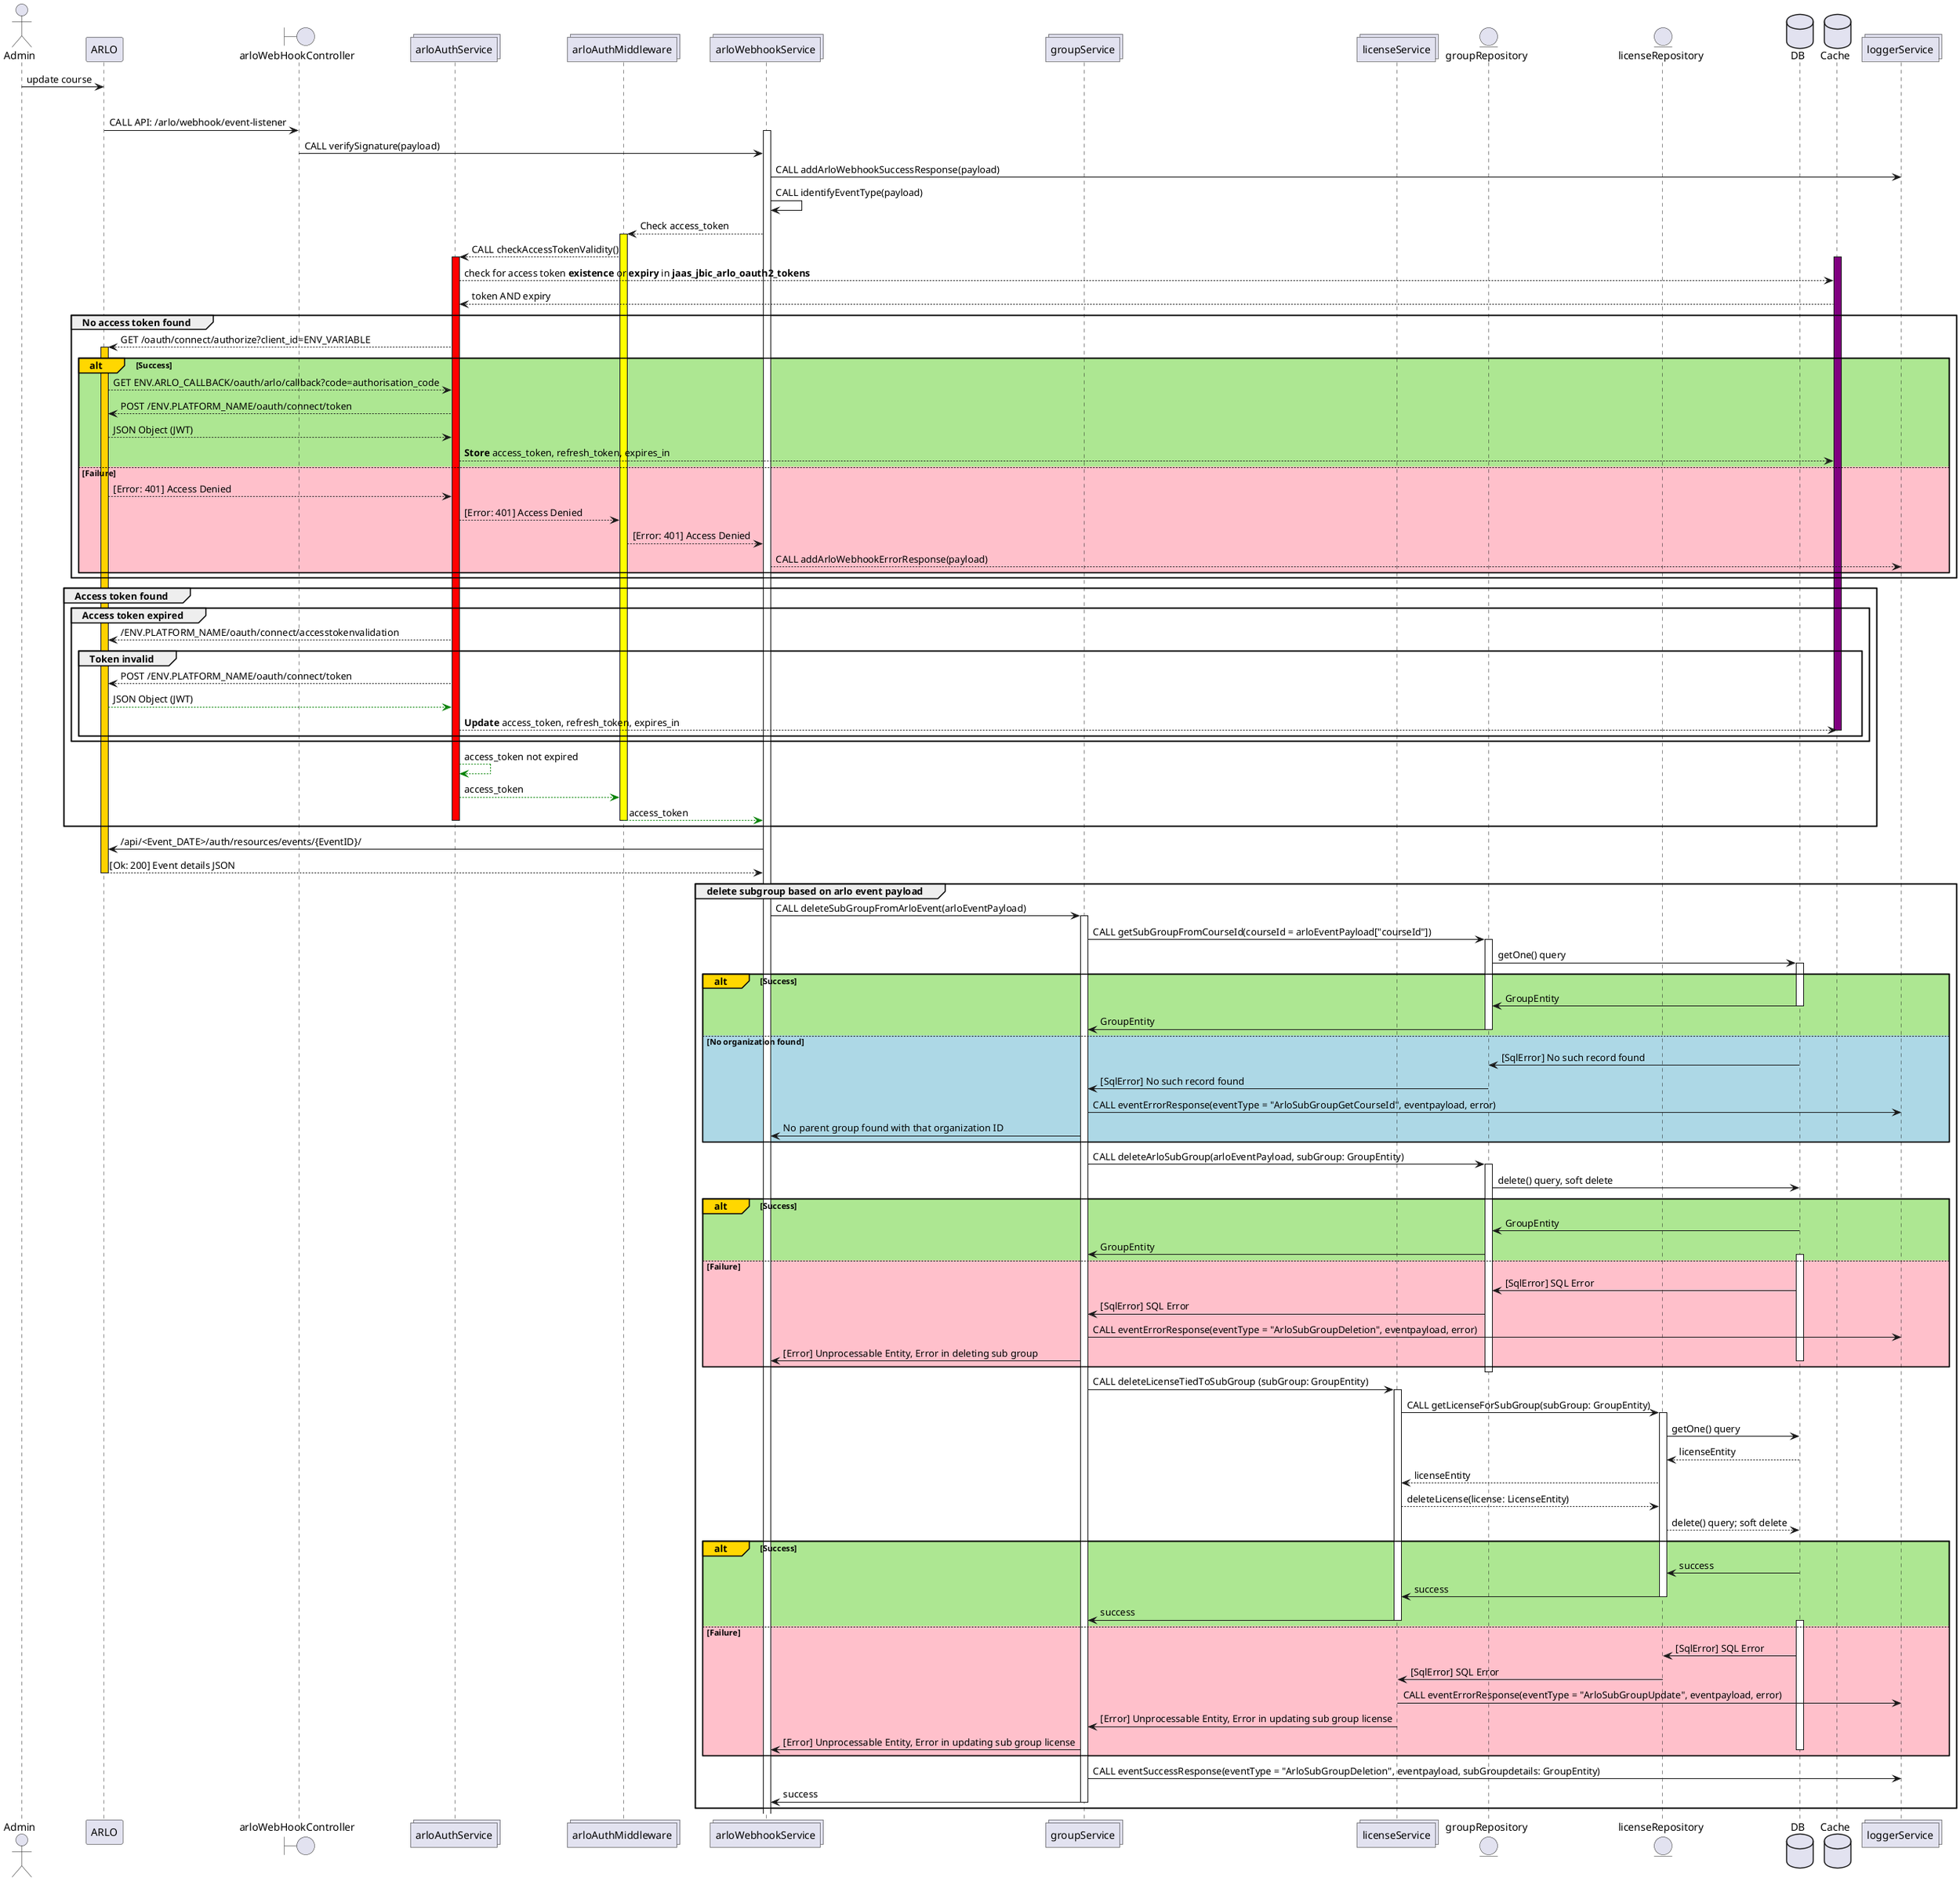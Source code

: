 @startuml
actor       Admin             as admin
participant ARLO              as ARLO
boundary    arloWebHookController as arloWebHookController
collections arloAuthService  as arloAuthService
collections arloAuthMiddleware as arloAuthMiddleware
collections arloWebhookService as arloWebhookService
collections groupService      as groupService
collections licenseService    as licenseService
entity      groupRepository   as groupRepository
entity      licenseRepository as licenseRepository
database    DB                as DB
database    Cache             as Cache
collections loggerService     as loggerService

admin -> ARLO : update course

group recceive and identify event of ARLO
ARLO -> arloWebHookController : CALL API: /arlo/webhook/event-listener
activate arloWebhookService
arloWebHookController -> arloWebhookService : CALL verifySignature(payload)

arloWebhookService -> loggerService : CALL addArloWebhookSuccessResponse(payload)

arloWebhookService -> arloWebhookService : CALL identifyEventType(payload)
arloWebhookService --> arloAuthMiddleware: Check access_token
activate arloAuthMiddleware #yellow
arloAuthMiddleware --> arloAuthService: CALL checkAccessTokenValidity()
activate arloAuthService #red
activate Cache #purple
arloAuthService --> Cache: check for access token **existence** or **expiry** in **jaas_jbic_arlo_oauth2_tokens**
Cache --> arloAuthService: token AND expiry
group No access token found
arloAuthService --> ARLO: GET /oauth/connect/authorize?client_id=ENV_VARIABLE
alt#Gold #ADE792 Success
activate ARLO #FFD100
ARLO --> arloAuthService: GET ENV.ARLO_CALLBACK/oauth/arlo/callback?code=authorisation_code
arloAuthService --> ARLO: POST /ENV.PLATFORM_NAME/oauth/connect/token
ARLO --> arloAuthService: JSON Object (JWT)
arloAuthService --> Cache: **Store** access_token, refresh_token, expires_in
else #pink Failure
ARLO --> arloAuthService: [Error: 401] Access Denied
arloAuthService --> arloAuthMiddleware: [Error: 401] Access Denied
arloAuthMiddleware --> arloWebhookService: [Error: 401] Access Denied
arloWebhookService --> loggerService: CALL addArloWebhookErrorResponse(payload)
end
end

group Access token found
group Access token expired
activate arloAuthService #red
arloAuthService --> ARLO: /ENV.PLATFORM_NAME/oauth/connect/accesstokenvalidation
group Token invalid
arloAuthService --> ARLO: POST /ENV.PLATFORM_NAME/oauth/connect/token
ARLO --[#green]> arloAuthService: JSON Object (JWT)
arloAuthService --> Cache: **Update** access_token, refresh_token, expires_in
deactivate Cache
end
end
arloAuthService --[#green]> arloAuthService: access_token not expired
arloAuthService --[#green]> arloAuthMiddleware: access_token
arloAuthMiddleware --[#green]> arloWebhookService: access_token
deactivate arloAuthService
deactivate arloAuthMiddleware
end

arloWebhookService -> ARLO : /api/<Event_DATE>/auth/resources/events/{EventID}/


ARLO --> arloWebhookService : [Ok: 200] Event details JSON
deactivate ARLO

group delete subgroup based on arlo event payload
arloWebhookService -> groupService : CALL deleteSubGroupFromArloEvent(arloEventPayload)

activate groupService
groupService -> groupRepository : CALL getSubGroupFromCourseId(courseId = arloEventPayload["courseId"])

activate groupRepository
groupRepository -> DB : getOne() query

activate DB

alt#Gold #ADE792 Success
DB -> groupRepository : GroupEntity
deactivate DB

groupRepository -> groupService : GroupEntity
deactivate groupRepository
else #lightblue No organization found
DB -> groupRepository : [SqlError] No such record found
groupRepository -> groupService : [SqlError] No such record found
groupService -> loggerService : CALL eventErrorResponse(eventType = "ArloSubGroupGetCourseId", eventpayload, error)
groupService -> arloWebhookService : No parent group found with that organization ID
end

groupService -> groupRepository : CALL deleteArloSubGroup(arloEventPayload, subGroup: GroupEntity)

activate groupRepository
groupRepository -> DB : delete() query, soft delete

alt#Gold #ADE792 Success
DB -> groupRepository : GroupEntity
groupRepository -> groupService : GroupEntity
else #pink Failure
activate DB
DB -> groupRepository : [SqlError] SQL Error
groupRepository -> groupService : [SqlError] SQL Error
groupService -> loggerService : CALL eventErrorResponse(eventType = "ArloSubGroupDeletion", eventpayload, error)
groupService -> arloWebhookService : [Error] Unprocessable Entity, Error in deleting sub group
deactivate DB
end

deactivate groupRepository

groupService -> licenseService : CALL deleteLicenseTiedToSubGroup (subGroup: GroupEntity)

activate licenseService
licenseService -> licenseRepository : CALL getLicenseForSubGroup(subGroup: GroupEntity)

activate licenseRepository
licenseRepository -> DB : getOne() query
DB --> licenseRepository: licenseEntity
licenseRepository --> licenseService: licenseEntity
licenseService --> licenseRepository: deleteLicense(license: LicenseEntity)
licenseRepository --> DB: delete() query; soft delete

alt#Gold #ADE792 Success
DB -> licenseRepository : success
licenseRepository -> licenseService : success
deactivate licenseRepository

licenseService -> groupService : success
deactivate licenseService
else #pink Failure
activate DB
DB -> licenseRepository : [SqlError] SQL Error
licenseRepository -> licenseService : [SqlError] SQL Error
licenseService -> loggerService : CALL eventErrorResponse(eventType = "ArloSubGroupUpdate", eventpayload, error)
licenseService -> groupService : [Error] Unprocessable Entity, Error in updating sub group license
groupService -> arloWebhookService : [Error] Unprocessable Entity, Error in updating sub group license
deactivate DB
end

groupService -> loggerService : CALL eventSuccessResponse(eventType = "ArloSubGroupDeletion", eventpayload, subGroupdetails: GroupEntity)
groupService -> arloWebhookService : success
deactivate groupService
end
deactivate arloWebHookController
@enduml

